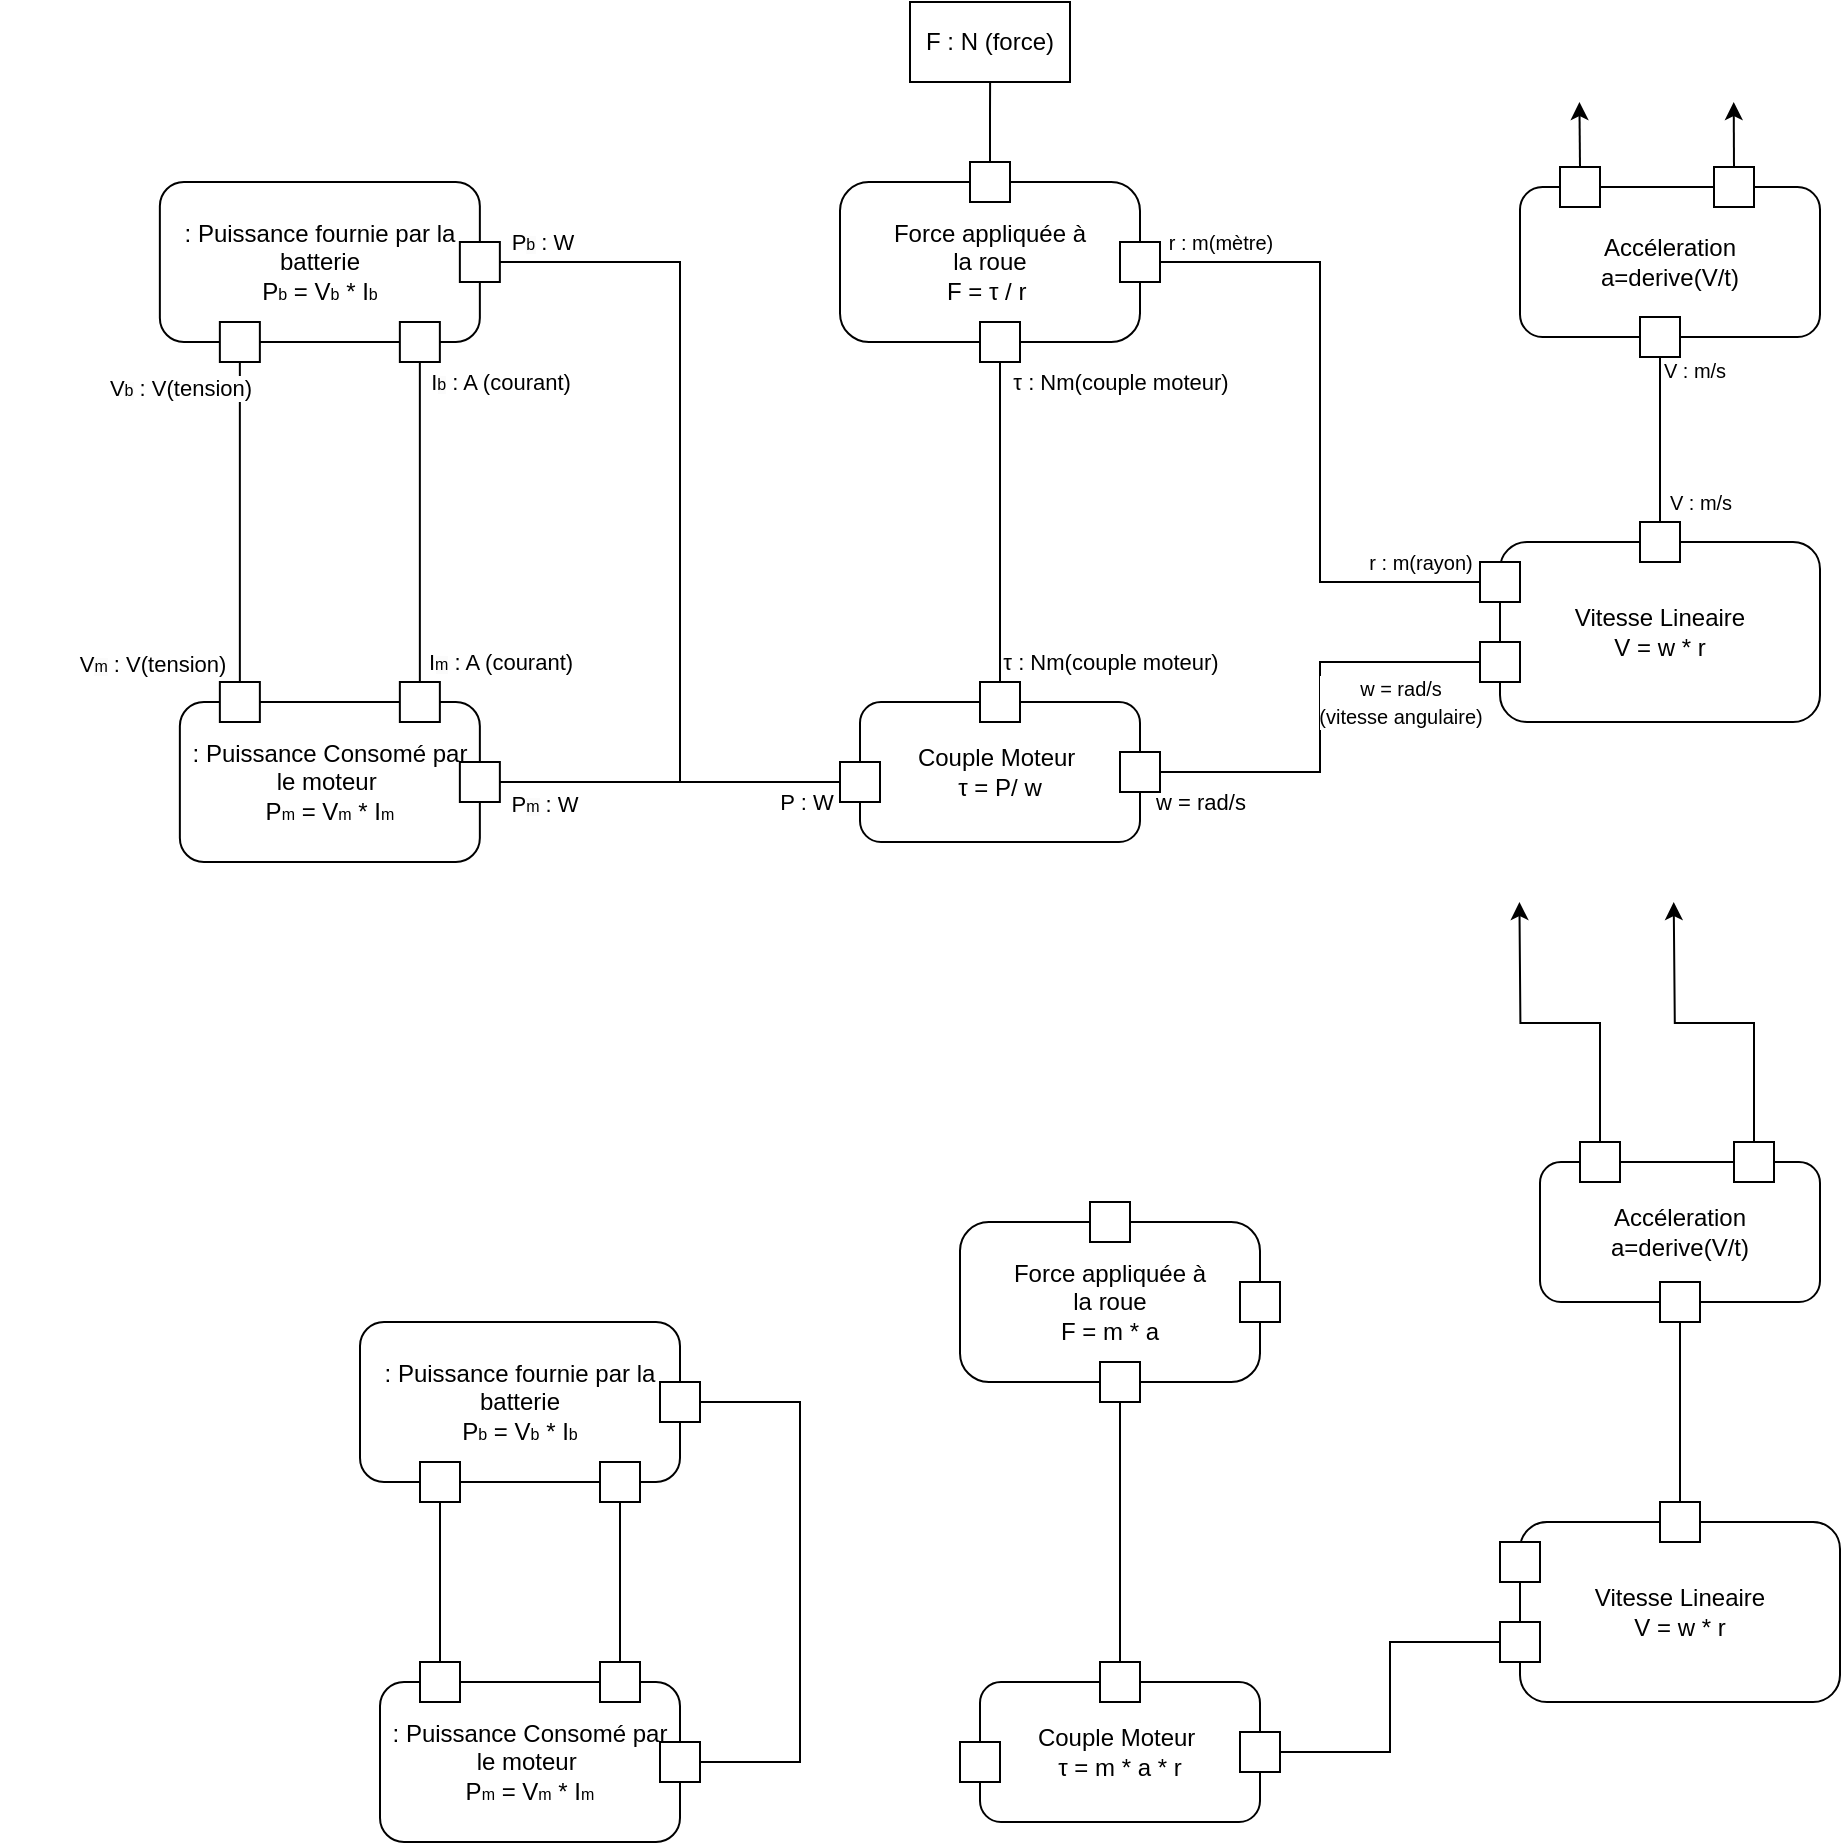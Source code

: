 <mxfile version="22.1.18" type="github">
  <diagram name="Page-1" id="2GRAYQbGgwGCQ1bq4cRz">
    <mxGraphModel dx="773" dy="400" grid="1" gridSize="10" guides="1" tooltips="1" connect="1" arrows="1" fold="1" page="1" pageScale="1" pageWidth="1654" pageHeight="2336" math="0" shadow="0">
      <root>
        <mxCell id="0" />
        <mxCell id="1" parent="0" />
        <mxCell id="MpMOlBdk-1zB-H3q664x-13" value=": Puissance fournie par la batterie&lt;br&gt;P&lt;font style=&quot;font-size: 8px;&quot;&gt;b&lt;/font&gt; = V&lt;font style=&quot;border-color: var(--border-color); font-size: 8px;&quot;&gt;b&lt;/font&gt;&amp;nbsp;* I&lt;font style=&quot;font-size: 8px;&quot;&gt;b&lt;/font&gt;" style="rounded=1;whiteSpace=wrap;html=1;" vertex="1" parent="1">
          <mxGeometry x="149.93" y="190" width="160" height="80" as="geometry" />
        </mxCell>
        <mxCell id="MpMOlBdk-1zB-H3q664x-16" value="Force appliquée&amp;nbsp;à &lt;br&gt;la roue&lt;br&gt;F = τ / r&amp;nbsp;" style="rounded=1;whiteSpace=wrap;html=1;arcSize=18;" vertex="1" parent="1">
          <mxGeometry x="490" y="190" width="150" height="80" as="geometry" />
        </mxCell>
        <mxCell id="MpMOlBdk-1zB-H3q664x-18" value="Vitesse Lineaire&lt;br&gt;V = w * r" style="rounded=1;whiteSpace=wrap;html=1;" vertex="1" parent="1">
          <mxGeometry x="820" y="370" width="160" height="90" as="geometry" />
        </mxCell>
        <mxCell id="MpMOlBdk-1zB-H3q664x-19" value="Couple Moteur&amp;nbsp;&lt;br&gt;τ = P/ w" style="rounded=1;whiteSpace=wrap;html=1;" vertex="1" parent="1">
          <mxGeometry x="500" y="450" width="140" height="70" as="geometry" />
        </mxCell>
        <mxCell id="MpMOlBdk-1zB-H3q664x-20" value=": Puissance Consomé par le moteur&amp;nbsp;&lt;br&gt;P&lt;span style=&quot;font-size: 8px;&quot;&gt;m&lt;/span&gt;&amp;nbsp;= V&lt;span style=&quot;font-size: 8px;&quot;&gt;m&lt;/span&gt;&amp;nbsp;* I&lt;span style=&quot;font-size: 8px;&quot;&gt;m&lt;/span&gt;" style="rounded=1;whiteSpace=wrap;html=1;" vertex="1" parent="1">
          <mxGeometry x="159.93" y="450" width="150" height="80" as="geometry" />
        </mxCell>
        <mxCell id="MpMOlBdk-1zB-H3q664x-25" value="" style="strokeColor=inherit;fillColor=inherit;gradientColor=inherit;shape=rect;html=1;fontSize=10;verticalLabelPosition=top;verticalAlign=bottom;" vertex="1" parent="1">
          <mxGeometry x="269.93" y="260" width="20" height="20" as="geometry" />
        </mxCell>
        <mxCell id="MpMOlBdk-1zB-H3q664x-33" style="edgeStyle=orthogonalEdgeStyle;rounded=0;orthogonalLoop=1;jettySize=auto;html=1;exitX=0.5;exitY=1;exitDx=0;exitDy=0;entryX=0.5;entryY=0;entryDx=0;entryDy=0;endArrow=none;endFill=0;" edge="1" parent="1" source="MpMOlBdk-1zB-H3q664x-27" target="MpMOlBdk-1zB-H3q664x-28">
          <mxGeometry relative="1" as="geometry" />
        </mxCell>
        <mxCell id="MpMOlBdk-1zB-H3q664x-125" value="V&lt;font style=&quot;border-color: var(--border-color); background-color: rgb(251, 251, 251); font-size: 8px;&quot;&gt;b&lt;/font&gt;&amp;nbsp;: V(tension)" style="edgeLabel;html=1;align=center;verticalAlign=middle;resizable=0;points=[];" vertex="1" connectable="0" parent="MpMOlBdk-1zB-H3q664x-33">
          <mxGeometry x="-0.837" y="-1" relative="1" as="geometry">
            <mxPoint x="-29" as="offset" />
          </mxGeometry>
        </mxCell>
        <mxCell id="MpMOlBdk-1zB-H3q664x-27" value="" style="strokeColor=inherit;fillColor=inherit;gradientColor=inherit;shape=rect;html=1;fontSize=10;verticalLabelPosition=top;verticalAlign=bottom;" vertex="1" parent="1">
          <mxGeometry x="179.93" y="260" width="20" height="20" as="geometry" />
        </mxCell>
        <mxCell id="MpMOlBdk-1zB-H3q664x-28" value="" style="strokeColor=inherit;fillColor=inherit;gradientColor=inherit;shape=rect;html=1;fontSize=10;verticalLabelPosition=top;verticalAlign=bottom;" vertex="1" parent="1">
          <mxGeometry x="179.93" y="440" width="20" height="20" as="geometry" />
        </mxCell>
        <mxCell id="MpMOlBdk-1zB-H3q664x-29" value="" style="strokeColor=inherit;fillColor=inherit;gradientColor=inherit;shape=rect;html=1;fontSize=10;verticalLabelPosition=top;verticalAlign=bottom;" vertex="1" parent="1">
          <mxGeometry x="269.93" y="440" width="20" height="20" as="geometry" />
        </mxCell>
        <mxCell id="MpMOlBdk-1zB-H3q664x-36" style="edgeStyle=orthogonalEdgeStyle;rounded=0;orthogonalLoop=1;jettySize=auto;html=1;exitX=1;exitY=0.5;exitDx=0;exitDy=0;entryX=1;entryY=0.5;entryDx=0;entryDy=0;endArrow=none;endFill=0;" edge="1" parent="1" source="MpMOlBdk-1zB-H3q664x-31" target="MpMOlBdk-1zB-H3q664x-32">
          <mxGeometry relative="1" as="geometry">
            <mxPoint x="359.93" y="490" as="targetPoint" />
            <Array as="points">
              <mxPoint x="410" y="230" />
              <mxPoint x="410" y="490" />
            </Array>
          </mxGeometry>
        </mxCell>
        <mxCell id="MpMOlBdk-1zB-H3q664x-130" value="P&lt;font style=&quot;border-color: var(--border-color); background-color: rgb(251, 251, 251); font-size: 8px;&quot;&gt;b&lt;/font&gt;&amp;nbsp;: W" style="edgeLabel;html=1;align=center;verticalAlign=middle;resizable=0;points=[];" vertex="1" connectable="0" parent="MpMOlBdk-1zB-H3q664x-36">
          <mxGeometry x="-0.943" relative="1" as="geometry">
            <mxPoint x="8" y="-10" as="offset" />
          </mxGeometry>
        </mxCell>
        <mxCell id="MpMOlBdk-1zB-H3q664x-31" value="" style="strokeColor=inherit;fillColor=inherit;gradientColor=inherit;shape=rect;html=1;fontSize=10;verticalLabelPosition=top;verticalAlign=bottom;" vertex="1" parent="1">
          <mxGeometry x="299.93" y="220" width="20" height="20" as="geometry" />
        </mxCell>
        <mxCell id="MpMOlBdk-1zB-H3q664x-32" value="" style="strokeColor=inherit;fillColor=inherit;gradientColor=inherit;shape=rect;html=1;fontSize=10;verticalLabelPosition=top;verticalAlign=bottom;" vertex="1" parent="1">
          <mxGeometry x="299.93" y="480" width="20" height="20" as="geometry" />
        </mxCell>
        <mxCell id="MpMOlBdk-1zB-H3q664x-35" style="edgeStyle=orthogonalEdgeStyle;rounded=0;orthogonalLoop=1;jettySize=auto;html=1;exitX=0.5;exitY=1;exitDx=0;exitDy=0;entryX=0.5;entryY=0;entryDx=0;entryDy=0;endArrow=none;endFill=0;" edge="1" parent="1" source="MpMOlBdk-1zB-H3q664x-25" target="MpMOlBdk-1zB-H3q664x-29">
          <mxGeometry relative="1" as="geometry" />
        </mxCell>
        <mxCell id="MpMOlBdk-1zB-H3q664x-127" value="I&lt;font style=&quot;border-color: var(--border-color); background-color: rgb(251, 251, 251); font-size: 8px;&quot;&gt;b&lt;/font&gt;&amp;nbsp;: A (courant)" style="edgeLabel;html=1;align=center;verticalAlign=middle;resizable=0;points=[];" vertex="1" connectable="0" parent="MpMOlBdk-1zB-H3q664x-35">
          <mxGeometry x="-0.873" y="-1" relative="1" as="geometry">
            <mxPoint x="41" as="offset" />
          </mxGeometry>
        </mxCell>
        <mxCell id="MpMOlBdk-1zB-H3q664x-39" style="edgeStyle=orthogonalEdgeStyle;rounded=0;orthogonalLoop=1;jettySize=auto;html=1;exitX=0;exitY=0.5;exitDx=0;exitDy=0;entryX=1;entryY=0.5;entryDx=0;entryDy=0;endArrow=none;endFill=0;" edge="1" parent="1" source="MpMOlBdk-1zB-H3q664x-38" target="MpMOlBdk-1zB-H3q664x-32">
          <mxGeometry relative="1" as="geometry">
            <mxPoint x="400" y="490" as="targetPoint" />
          </mxGeometry>
        </mxCell>
        <mxCell id="MpMOlBdk-1zB-H3q664x-132" value="P : W" style="edgeLabel;html=1;align=center;verticalAlign=middle;resizable=0;points=[];" vertex="1" connectable="0" parent="MpMOlBdk-1zB-H3q664x-39">
          <mxGeometry x="-0.794" y="-1" relative="1" as="geometry">
            <mxPoint y="11" as="offset" />
          </mxGeometry>
        </mxCell>
        <mxCell id="MpMOlBdk-1zB-H3q664x-38" value="" style="strokeColor=inherit;fillColor=inherit;gradientColor=inherit;shape=rect;html=1;fontSize=10;verticalLabelPosition=top;verticalAlign=bottom;" vertex="1" parent="1">
          <mxGeometry x="490" y="480" width="20" height="20" as="geometry" />
        </mxCell>
        <mxCell id="MpMOlBdk-1zB-H3q664x-40" value="" style="strokeColor=inherit;fillColor=inherit;gradientColor=inherit;shape=rect;html=1;fontSize=10;verticalLabelPosition=top;verticalAlign=bottom;" vertex="1" parent="1">
          <mxGeometry x="630" y="220" width="20" height="20" as="geometry" />
        </mxCell>
        <mxCell id="MpMOlBdk-1zB-H3q664x-68" style="edgeStyle=orthogonalEdgeStyle;rounded=0;orthogonalLoop=1;jettySize=auto;html=1;exitX=0;exitY=0.5;exitDx=0;exitDy=0;entryX=1;entryY=0.5;entryDx=0;entryDy=0;endArrow=none;endFill=0;" edge="1" parent="1" source="MpMOlBdk-1zB-H3q664x-43" target="MpMOlBdk-1zB-H3q664x-59">
          <mxGeometry relative="1" as="geometry" />
        </mxCell>
        <mxCell id="MpMOlBdk-1zB-H3q664x-117" value="&lt;font style=&quot;font-size: 10px;&quot;&gt;w = rad/s &lt;br&gt;(vitesse angulaire)&lt;/font&gt;" style="edgeLabel;html=1;align=center;verticalAlign=middle;resizable=0;points=[];" vertex="1" connectable="0" parent="MpMOlBdk-1zB-H3q664x-68">
          <mxGeometry x="-0.692" y="2" relative="1" as="geometry">
            <mxPoint x="-7" y="18" as="offset" />
          </mxGeometry>
        </mxCell>
        <mxCell id="MpMOlBdk-1zB-H3q664x-118" value="w = rad/s" style="edgeLabel;html=1;align=center;verticalAlign=middle;resizable=0;points=[];" vertex="1" connectable="0" parent="MpMOlBdk-1zB-H3q664x-68">
          <mxGeometry x="0.818" y="1" relative="1" as="geometry">
            <mxPoint y="14" as="offset" />
          </mxGeometry>
        </mxCell>
        <mxCell id="MpMOlBdk-1zB-H3q664x-43" value="" style="strokeColor=inherit;fillColor=inherit;gradientColor=inherit;shape=rect;html=1;fontSize=10;verticalLabelPosition=top;verticalAlign=bottom;" vertex="1" parent="1">
          <mxGeometry x="810" y="420" width="20" height="20" as="geometry" />
        </mxCell>
        <mxCell id="MpMOlBdk-1zB-H3q664x-69" style="edgeStyle=orthogonalEdgeStyle;rounded=0;orthogonalLoop=1;jettySize=auto;html=1;exitX=0;exitY=0.5;exitDx=0;exitDy=0;entryX=1;entryY=0.5;entryDx=0;entryDy=0;endArrow=none;endFill=0;" edge="1" parent="1" source="MpMOlBdk-1zB-H3q664x-44" target="MpMOlBdk-1zB-H3q664x-40">
          <mxGeometry relative="1" as="geometry" />
        </mxCell>
        <mxCell id="MpMOlBdk-1zB-H3q664x-116" value="&lt;font style=&quot;font-size: 10px;&quot;&gt;r : m(mètre)&lt;/font&gt;" style="edgeLabel;html=1;align=center;verticalAlign=middle;resizable=0;points=[];" vertex="1" connectable="0" parent="MpMOlBdk-1zB-H3q664x-69">
          <mxGeometry x="0.837" y="3" relative="1" as="geometry">
            <mxPoint x="4" y="-13" as="offset" />
          </mxGeometry>
        </mxCell>
        <mxCell id="MpMOlBdk-1zB-H3q664x-44" value="" style="strokeColor=inherit;fillColor=inherit;gradientColor=inherit;shape=rect;html=1;fontSize=10;verticalLabelPosition=top;verticalAlign=bottom;" vertex="1" parent="1">
          <mxGeometry x="810" y="380" width="20" height="20" as="geometry" />
        </mxCell>
        <mxCell id="MpMOlBdk-1zB-H3q664x-49" value="" style="strokeColor=inherit;fillColor=inherit;gradientColor=inherit;shape=rect;html=1;fontSize=10;verticalLabelPosition=top;verticalAlign=bottom;" vertex="1" parent="1">
          <mxGeometry x="560" y="440" width="20" height="20" as="geometry" />
        </mxCell>
        <mxCell id="MpMOlBdk-1zB-H3q664x-121" style="edgeStyle=orthogonalEdgeStyle;rounded=0;orthogonalLoop=1;jettySize=auto;html=1;exitX=0.5;exitY=0;exitDx=0;exitDy=0;endArrow=none;endFill=0;" edge="1" parent="1" source="MpMOlBdk-1zB-H3q664x-53">
          <mxGeometry relative="1" as="geometry">
            <mxPoint x="565.091" y="130" as="targetPoint" />
          </mxGeometry>
        </mxCell>
        <mxCell id="MpMOlBdk-1zB-H3q664x-53" value="" style="strokeColor=inherit;fillColor=inherit;gradientColor=inherit;shape=rect;html=1;fontSize=10;verticalLabelPosition=top;verticalAlign=bottom;" vertex="1" parent="1">
          <mxGeometry x="555" y="180" width="20" height="20" as="geometry" />
        </mxCell>
        <mxCell id="MpMOlBdk-1zB-H3q664x-57" style="edgeStyle=orthogonalEdgeStyle;rounded=0;orthogonalLoop=1;jettySize=auto;html=1;exitX=0.5;exitY=1;exitDx=0;exitDy=0;entryX=0.5;entryY=0;entryDx=0;entryDy=0;endArrow=none;endFill=0;" edge="1" parent="1" source="MpMOlBdk-1zB-H3q664x-55" target="MpMOlBdk-1zB-H3q664x-49">
          <mxGeometry relative="1" as="geometry" />
        </mxCell>
        <mxCell id="MpMOlBdk-1zB-H3q664x-119" value="τ : Nm(couple moteur)" style="edgeLabel;html=1;align=center;verticalAlign=middle;resizable=0;points=[];" vertex="1" connectable="0" parent="MpMOlBdk-1zB-H3q664x-57">
          <mxGeometry x="0.859" y="1" relative="1" as="geometry">
            <mxPoint x="54" y="1" as="offset" />
          </mxGeometry>
        </mxCell>
        <mxCell id="MpMOlBdk-1zB-H3q664x-120" value="τ : Nm(couple moteur)" style="edgeLabel;html=1;align=center;verticalAlign=middle;resizable=0;points=[];" vertex="1" connectable="0" parent="MpMOlBdk-1zB-H3q664x-57">
          <mxGeometry x="-0.881" relative="1" as="geometry">
            <mxPoint x="60" as="offset" />
          </mxGeometry>
        </mxCell>
        <mxCell id="MpMOlBdk-1zB-H3q664x-55" value="" style="strokeColor=inherit;fillColor=inherit;gradientColor=inherit;shape=rect;html=1;fontSize=10;verticalLabelPosition=top;verticalAlign=bottom;" vertex="1" parent="1">
          <mxGeometry x="560" y="260" width="20" height="20" as="geometry" />
        </mxCell>
        <mxCell id="MpMOlBdk-1zB-H3q664x-59" value="" style="strokeColor=inherit;fillColor=inherit;gradientColor=inherit;shape=rect;html=1;fontSize=10;verticalLabelPosition=top;verticalAlign=bottom;" vertex="1" parent="1">
          <mxGeometry x="630" y="475" width="20" height="20" as="geometry" />
        </mxCell>
        <mxCell id="MpMOlBdk-1zB-H3q664x-61" value="Accéleration&lt;br&gt;a=derive(V/t)" style="rounded=1;whiteSpace=wrap;html=1;" vertex="1" parent="1">
          <mxGeometry x="830" y="192.5" width="150" height="75" as="geometry" />
        </mxCell>
        <mxCell id="MpMOlBdk-1zB-H3q664x-67" style="edgeStyle=orthogonalEdgeStyle;rounded=0;orthogonalLoop=1;jettySize=auto;html=1;exitX=0.5;exitY=1;exitDx=0;exitDy=0;entryX=0.5;entryY=0;entryDx=0;entryDy=0;endArrow=none;endFill=0;" edge="1" parent="1" source="MpMOlBdk-1zB-H3q664x-62" target="MpMOlBdk-1zB-H3q664x-65">
          <mxGeometry relative="1" as="geometry">
            <Array as="points" />
          </mxGeometry>
        </mxCell>
        <mxCell id="MpMOlBdk-1zB-H3q664x-113" value="&lt;font style=&quot;font-size: 10px;&quot;&gt;V : m/s&lt;/font&gt;" style="edgeLabel;html=1;align=center;verticalAlign=middle;resizable=0;points=[];" vertex="1" connectable="0" parent="MpMOlBdk-1zB-H3q664x-67">
          <mxGeometry x="-0.721" y="-1" relative="1" as="geometry">
            <mxPoint x="18" y="-5" as="offset" />
          </mxGeometry>
        </mxCell>
        <mxCell id="MpMOlBdk-1zB-H3q664x-114" value="&lt;font style=&quot;font-size: 10px;&quot;&gt;V : m/s&lt;/font&gt;" style="edgeLabel;html=1;align=center;verticalAlign=middle;resizable=0;points=[];" vertex="1" connectable="0" parent="MpMOlBdk-1zB-H3q664x-67">
          <mxGeometry x="0.749" y="-2" relative="1" as="geometry">
            <mxPoint x="22" as="offset" />
          </mxGeometry>
        </mxCell>
        <mxCell id="MpMOlBdk-1zB-H3q664x-62" value="" style="strokeColor=inherit;fillColor=inherit;gradientColor=inherit;shape=rect;html=1;fontSize=10;verticalLabelPosition=top;verticalAlign=bottom;" vertex="1" parent="1">
          <mxGeometry x="890" y="257.5" width="20" height="20" as="geometry" />
        </mxCell>
        <mxCell id="MpMOlBdk-1zB-H3q664x-70" style="edgeStyle=orthogonalEdgeStyle;rounded=0;orthogonalLoop=1;jettySize=auto;html=1;exitX=0.5;exitY=0;exitDx=0;exitDy=0;" edge="1" parent="1" source="MpMOlBdk-1zB-H3q664x-63">
          <mxGeometry relative="1" as="geometry">
            <mxPoint x="859.714" y="150" as="targetPoint" />
          </mxGeometry>
        </mxCell>
        <mxCell id="MpMOlBdk-1zB-H3q664x-63" value="" style="strokeColor=inherit;fillColor=inherit;gradientColor=inherit;shape=rect;html=1;fontSize=10;verticalLabelPosition=top;verticalAlign=bottom;" vertex="1" parent="1">
          <mxGeometry x="850" y="182.5" width="20" height="20" as="geometry" />
        </mxCell>
        <mxCell id="MpMOlBdk-1zB-H3q664x-71" style="edgeStyle=orthogonalEdgeStyle;rounded=0;orthogonalLoop=1;jettySize=auto;html=1;exitX=0.5;exitY=0;exitDx=0;exitDy=0;" edge="1" parent="1" source="MpMOlBdk-1zB-H3q664x-64">
          <mxGeometry relative="1" as="geometry">
            <mxPoint x="936.857" y="150" as="targetPoint" />
          </mxGeometry>
        </mxCell>
        <mxCell id="MpMOlBdk-1zB-H3q664x-64" value="" style="strokeColor=inherit;fillColor=inherit;gradientColor=inherit;shape=rect;html=1;fontSize=10;verticalLabelPosition=top;verticalAlign=bottom;" vertex="1" parent="1">
          <mxGeometry x="927" y="182.5" width="20" height="20" as="geometry" />
        </mxCell>
        <mxCell id="MpMOlBdk-1zB-H3q664x-65" value="" style="strokeColor=inherit;fillColor=inherit;gradientColor=inherit;shape=rect;html=1;fontSize=10;verticalLabelPosition=top;verticalAlign=bottom;" vertex="1" parent="1">
          <mxGeometry x="890" y="360" width="20" height="20" as="geometry" />
        </mxCell>
        <mxCell id="MpMOlBdk-1zB-H3q664x-72" value=": Puissance fournie par la batterie&lt;br&gt;P&lt;font style=&quot;font-size: 8px;&quot;&gt;b&lt;/font&gt; = V&lt;font style=&quot;font-size: 8px;&quot;&gt;b&lt;/font&gt; * I&lt;font style=&quot;font-size: 8px;&quot;&gt;b&lt;/font&gt;" style="rounded=1;whiteSpace=wrap;html=1;" vertex="1" parent="1">
          <mxGeometry x="250" y="760" width="160" height="80" as="geometry" />
        </mxCell>
        <mxCell id="MpMOlBdk-1zB-H3q664x-74" value="Vitesse Lineaire&lt;br&gt;V = w * r" style="rounded=1;whiteSpace=wrap;html=1;" vertex="1" parent="1">
          <mxGeometry x="830" y="860" width="160" height="90" as="geometry" />
        </mxCell>
        <mxCell id="MpMOlBdk-1zB-H3q664x-75" value="Couple Moteur&amp;nbsp;&lt;br&gt;τ = m * a * r" style="rounded=1;whiteSpace=wrap;html=1;" vertex="1" parent="1">
          <mxGeometry x="560" y="940" width="140" height="70" as="geometry" />
        </mxCell>
        <mxCell id="MpMOlBdk-1zB-H3q664x-76" value=": Puissance Consomé par le moteur&amp;nbsp;&lt;br&gt;P&lt;span style=&quot;font-size: 8px;&quot;&gt;m&lt;/span&gt;&amp;nbsp;= V&lt;span style=&quot;font-size: 8px;&quot;&gt;m&lt;/span&gt;&amp;nbsp;* I&lt;span style=&quot;font-size: 8px;&quot;&gt;m&lt;/span&gt;" style="rounded=1;whiteSpace=wrap;html=1;" vertex="1" parent="1">
          <mxGeometry x="260" y="940" width="150" height="80" as="geometry" />
        </mxCell>
        <mxCell id="MpMOlBdk-1zB-H3q664x-77" value="" style="strokeColor=inherit;fillColor=inherit;gradientColor=inherit;shape=rect;html=1;fontSize=10;verticalLabelPosition=top;verticalAlign=bottom;" vertex="1" parent="1">
          <mxGeometry x="370" y="830" width="20" height="20" as="geometry" />
        </mxCell>
        <mxCell id="MpMOlBdk-1zB-H3q664x-78" style="edgeStyle=orthogonalEdgeStyle;rounded=0;orthogonalLoop=1;jettySize=auto;html=1;exitX=0.5;exitY=1;exitDx=0;exitDy=0;entryX=0.5;entryY=0;entryDx=0;entryDy=0;endArrow=none;endFill=0;" edge="1" parent="1" source="MpMOlBdk-1zB-H3q664x-79" target="MpMOlBdk-1zB-H3q664x-80">
          <mxGeometry relative="1" as="geometry" />
        </mxCell>
        <mxCell id="MpMOlBdk-1zB-H3q664x-79" value="" style="strokeColor=inherit;fillColor=inherit;gradientColor=inherit;shape=rect;html=1;fontSize=10;verticalLabelPosition=top;verticalAlign=bottom;" vertex="1" parent="1">
          <mxGeometry x="280" y="830" width="20" height="20" as="geometry" />
        </mxCell>
        <mxCell id="MpMOlBdk-1zB-H3q664x-80" value="" style="strokeColor=inherit;fillColor=inherit;gradientColor=inherit;shape=rect;html=1;fontSize=10;verticalLabelPosition=top;verticalAlign=bottom;" vertex="1" parent="1">
          <mxGeometry x="280" y="930" width="20" height="20" as="geometry" />
        </mxCell>
        <mxCell id="MpMOlBdk-1zB-H3q664x-81" value="" style="strokeColor=inherit;fillColor=inherit;gradientColor=inherit;shape=rect;html=1;fontSize=10;verticalLabelPosition=top;verticalAlign=bottom;" vertex="1" parent="1">
          <mxGeometry x="370" y="930" width="20" height="20" as="geometry" />
        </mxCell>
        <mxCell id="MpMOlBdk-1zB-H3q664x-82" style="edgeStyle=orthogonalEdgeStyle;rounded=0;orthogonalLoop=1;jettySize=auto;html=1;exitX=1;exitY=0.5;exitDx=0;exitDy=0;entryX=1;entryY=0.5;entryDx=0;entryDy=0;endArrow=none;endFill=0;" edge="1" parent="1" source="MpMOlBdk-1zB-H3q664x-83" target="MpMOlBdk-1zB-H3q664x-84">
          <mxGeometry relative="1" as="geometry">
            <mxPoint x="460" y="980" as="targetPoint" />
            <Array as="points">
              <mxPoint x="470" y="800" />
              <mxPoint x="470" y="980" />
            </Array>
          </mxGeometry>
        </mxCell>
        <mxCell id="MpMOlBdk-1zB-H3q664x-83" value="" style="strokeColor=inherit;fillColor=inherit;gradientColor=inherit;shape=rect;html=1;fontSize=10;verticalLabelPosition=top;verticalAlign=bottom;" vertex="1" parent="1">
          <mxGeometry x="400" y="790" width="20" height="20" as="geometry" />
        </mxCell>
        <mxCell id="MpMOlBdk-1zB-H3q664x-84" value="" style="strokeColor=inherit;fillColor=inherit;gradientColor=inherit;shape=rect;html=1;fontSize=10;verticalLabelPosition=top;verticalAlign=bottom;" vertex="1" parent="1">
          <mxGeometry x="400" y="970" width="20" height="20" as="geometry" />
        </mxCell>
        <mxCell id="MpMOlBdk-1zB-H3q664x-85" style="edgeStyle=orthogonalEdgeStyle;rounded=0;orthogonalLoop=1;jettySize=auto;html=1;exitX=0.5;exitY=1;exitDx=0;exitDy=0;entryX=0.5;entryY=0;entryDx=0;entryDy=0;endArrow=none;endFill=0;" edge="1" parent="1" source="MpMOlBdk-1zB-H3q664x-77" target="MpMOlBdk-1zB-H3q664x-81">
          <mxGeometry relative="1" as="geometry" />
        </mxCell>
        <mxCell id="MpMOlBdk-1zB-H3q664x-87" value="" style="strokeColor=inherit;fillColor=inherit;gradientColor=inherit;shape=rect;html=1;fontSize=10;verticalLabelPosition=top;verticalAlign=bottom;" vertex="1" parent="1">
          <mxGeometry x="550" y="970" width="20" height="20" as="geometry" />
        </mxCell>
        <mxCell id="MpMOlBdk-1zB-H3q664x-89" style="edgeStyle=orthogonalEdgeStyle;rounded=0;orthogonalLoop=1;jettySize=auto;html=1;exitX=0;exitY=0.5;exitDx=0;exitDy=0;entryX=1;entryY=0.5;entryDx=0;entryDy=0;endArrow=none;endFill=0;" edge="1" parent="1" source="MpMOlBdk-1zB-H3q664x-90" target="MpMOlBdk-1zB-H3q664x-97">
          <mxGeometry relative="1" as="geometry" />
        </mxCell>
        <mxCell id="MpMOlBdk-1zB-H3q664x-90" value="" style="strokeColor=inherit;fillColor=inherit;gradientColor=inherit;shape=rect;html=1;fontSize=10;verticalLabelPosition=top;verticalAlign=bottom;" vertex="1" parent="1">
          <mxGeometry x="820" y="910" width="20" height="20" as="geometry" />
        </mxCell>
        <mxCell id="MpMOlBdk-1zB-H3q664x-92" value="" style="strokeColor=inherit;fillColor=inherit;gradientColor=inherit;shape=rect;html=1;fontSize=10;verticalLabelPosition=top;verticalAlign=bottom;" vertex="1" parent="1">
          <mxGeometry x="820" y="870" width="20" height="20" as="geometry" />
        </mxCell>
        <mxCell id="MpMOlBdk-1zB-H3q664x-93" value="" style="strokeColor=inherit;fillColor=inherit;gradientColor=inherit;shape=rect;html=1;fontSize=10;verticalLabelPosition=top;verticalAlign=bottom;" vertex="1" parent="1">
          <mxGeometry x="620" y="930" width="20" height="20" as="geometry" />
        </mxCell>
        <mxCell id="MpMOlBdk-1zB-H3q664x-95" style="edgeStyle=orthogonalEdgeStyle;rounded=0;orthogonalLoop=1;jettySize=auto;html=1;exitX=0.5;exitY=1;exitDx=0;exitDy=0;entryX=0.5;entryY=0;entryDx=0;entryDy=0;endArrow=none;endFill=0;" edge="1" parent="1" source="MpMOlBdk-1zB-H3q664x-109" target="MpMOlBdk-1zB-H3q664x-93">
          <mxGeometry relative="1" as="geometry">
            <mxPoint x="630" y="870" as="sourcePoint" />
          </mxGeometry>
        </mxCell>
        <mxCell id="MpMOlBdk-1zB-H3q664x-97" value="" style="strokeColor=inherit;fillColor=inherit;gradientColor=inherit;shape=rect;html=1;fontSize=10;verticalLabelPosition=top;verticalAlign=bottom;" vertex="1" parent="1">
          <mxGeometry x="690" y="965" width="20" height="20" as="geometry" />
        </mxCell>
        <mxCell id="MpMOlBdk-1zB-H3q664x-98" value="Accéleration&lt;br&gt;a=derive(V/t)" style="rounded=1;whiteSpace=wrap;html=1;" vertex="1" parent="1">
          <mxGeometry x="840" y="680" width="140" height="70" as="geometry" />
        </mxCell>
        <mxCell id="MpMOlBdk-1zB-H3q664x-99" style="edgeStyle=orthogonalEdgeStyle;rounded=0;orthogonalLoop=1;jettySize=auto;html=1;exitX=0.5;exitY=1;exitDx=0;exitDy=0;entryX=0.75;entryY=0;entryDx=0;entryDy=0;endArrow=none;endFill=0;" edge="1" parent="1" source="MpMOlBdk-1zB-H3q664x-100" target="MpMOlBdk-1zB-H3q664x-105">
          <mxGeometry relative="1" as="geometry">
            <Array as="points">
              <mxPoint x="910" y="850" />
            </Array>
          </mxGeometry>
        </mxCell>
        <mxCell id="MpMOlBdk-1zB-H3q664x-100" value="" style="strokeColor=inherit;fillColor=inherit;gradientColor=inherit;shape=rect;html=1;fontSize=10;verticalLabelPosition=top;verticalAlign=bottom;" vertex="1" parent="1">
          <mxGeometry x="900" y="740" width="20" height="20" as="geometry" />
        </mxCell>
        <mxCell id="MpMOlBdk-1zB-H3q664x-101" style="edgeStyle=orthogonalEdgeStyle;rounded=0;orthogonalLoop=1;jettySize=auto;html=1;exitX=0.5;exitY=0;exitDx=0;exitDy=0;" edge="1" parent="1" source="MpMOlBdk-1zB-H3q664x-102">
          <mxGeometry relative="1" as="geometry">
            <mxPoint x="829.714" y="550" as="targetPoint" />
          </mxGeometry>
        </mxCell>
        <mxCell id="MpMOlBdk-1zB-H3q664x-102" value="" style="strokeColor=inherit;fillColor=inherit;gradientColor=inherit;shape=rect;html=1;fontSize=10;verticalLabelPosition=top;verticalAlign=bottom;" vertex="1" parent="1">
          <mxGeometry x="860" y="670" width="20" height="20" as="geometry" />
        </mxCell>
        <mxCell id="MpMOlBdk-1zB-H3q664x-103" style="edgeStyle=orthogonalEdgeStyle;rounded=0;orthogonalLoop=1;jettySize=auto;html=1;exitX=0.5;exitY=0;exitDx=0;exitDy=0;" edge="1" parent="1" source="MpMOlBdk-1zB-H3q664x-104">
          <mxGeometry relative="1" as="geometry">
            <mxPoint x="906.857" y="550" as="targetPoint" />
          </mxGeometry>
        </mxCell>
        <mxCell id="MpMOlBdk-1zB-H3q664x-104" value="" style="strokeColor=inherit;fillColor=inherit;gradientColor=inherit;shape=rect;html=1;fontSize=10;verticalLabelPosition=top;verticalAlign=bottom;" vertex="1" parent="1">
          <mxGeometry x="937" y="670" width="20" height="20" as="geometry" />
        </mxCell>
        <mxCell id="MpMOlBdk-1zB-H3q664x-105" value="" style="strokeColor=inherit;fillColor=inherit;gradientColor=inherit;shape=rect;html=1;fontSize=10;verticalLabelPosition=top;verticalAlign=bottom;" vertex="1" parent="1">
          <mxGeometry x="900" y="850" width="20" height="20" as="geometry" />
        </mxCell>
        <mxCell id="MpMOlBdk-1zB-H3q664x-106" value="Force appliquée&amp;nbsp;à &lt;br&gt;la roue&lt;br&gt;F = m * a" style="rounded=1;whiteSpace=wrap;html=1;arcSize=18;" vertex="1" parent="1">
          <mxGeometry x="550" y="710" width="150" height="80" as="geometry" />
        </mxCell>
        <mxCell id="MpMOlBdk-1zB-H3q664x-107" value="" style="strokeColor=inherit;fillColor=inherit;gradientColor=inherit;shape=rect;html=1;fontSize=10;verticalLabelPosition=top;verticalAlign=bottom;" vertex="1" parent="1">
          <mxGeometry x="690" y="740" width="20" height="20" as="geometry" />
        </mxCell>
        <mxCell id="MpMOlBdk-1zB-H3q664x-108" value="" style="strokeColor=inherit;fillColor=inherit;gradientColor=inherit;shape=rect;html=1;fontSize=10;verticalLabelPosition=top;verticalAlign=bottom;" vertex="1" parent="1">
          <mxGeometry x="615" y="700" width="20" height="20" as="geometry" />
        </mxCell>
        <mxCell id="MpMOlBdk-1zB-H3q664x-109" value="" style="strokeColor=inherit;fillColor=inherit;gradientColor=inherit;shape=rect;html=1;fontSize=10;verticalLabelPosition=top;verticalAlign=bottom;" vertex="1" parent="1">
          <mxGeometry x="620" y="780" width="20" height="20" as="geometry" />
        </mxCell>
        <mxCell id="MpMOlBdk-1zB-H3q664x-122" value="F : N (force)" style="rounded=0;whiteSpace=wrap;html=1;" vertex="1" parent="1">
          <mxGeometry x="525" y="100" width="80" height="40" as="geometry" />
        </mxCell>
        <mxCell id="MpMOlBdk-1zB-H3q664x-124" value="&lt;font style=&quot;font-size: 10px;&quot;&gt;r : m(rayon)&lt;/font&gt;" style="edgeLabel;html=1;align=center;verticalAlign=middle;resizable=0;points=[];" vertex="1" connectable="0" parent="1">
          <mxGeometry x="780.001" y="380" as="geometry" />
        </mxCell>
        <mxCell id="MpMOlBdk-1zB-H3q664x-126" value="V&lt;span style=&quot;font-size: 8px; background-color: rgb(251, 251, 251);&quot;&gt;m&lt;/span&gt;&amp;nbsp;: V(tension)" style="edgeLabel;html=1;align=center;verticalAlign=middle;resizable=0;points=[];" vertex="1" connectable="0" parent="1">
          <mxGeometry x="70.0" y="415.001" as="geometry">
            <mxPoint x="76" y="16" as="offset" />
          </mxGeometry>
        </mxCell>
        <mxCell id="MpMOlBdk-1zB-H3q664x-128" value="I&lt;span style=&quot;font-size: 8px; background-color: rgb(251, 251, 251);&quot;&gt;m&lt;/span&gt;&amp;nbsp;: A (courant)" style="edgeLabel;html=1;align=center;verticalAlign=middle;resizable=0;points=[];" vertex="1" connectable="0" parent="1">
          <mxGeometry x="319.93" y="429.996" as="geometry" />
        </mxCell>
        <mxCell id="MpMOlBdk-1zB-H3q664x-131" value="P&lt;span style=&quot;font-size: 8px; background-color: rgb(251, 251, 251);&quot;&gt;m&lt;/span&gt;&amp;nbsp;: W" style="edgeLabel;html=1;align=center;verticalAlign=middle;resizable=0;points=[];" vertex="1" connectable="0" parent="1">
          <mxGeometry x="330.004" y="510" as="geometry">
            <mxPoint x="12" y="-9" as="offset" />
          </mxGeometry>
        </mxCell>
      </root>
    </mxGraphModel>
  </diagram>
</mxfile>
